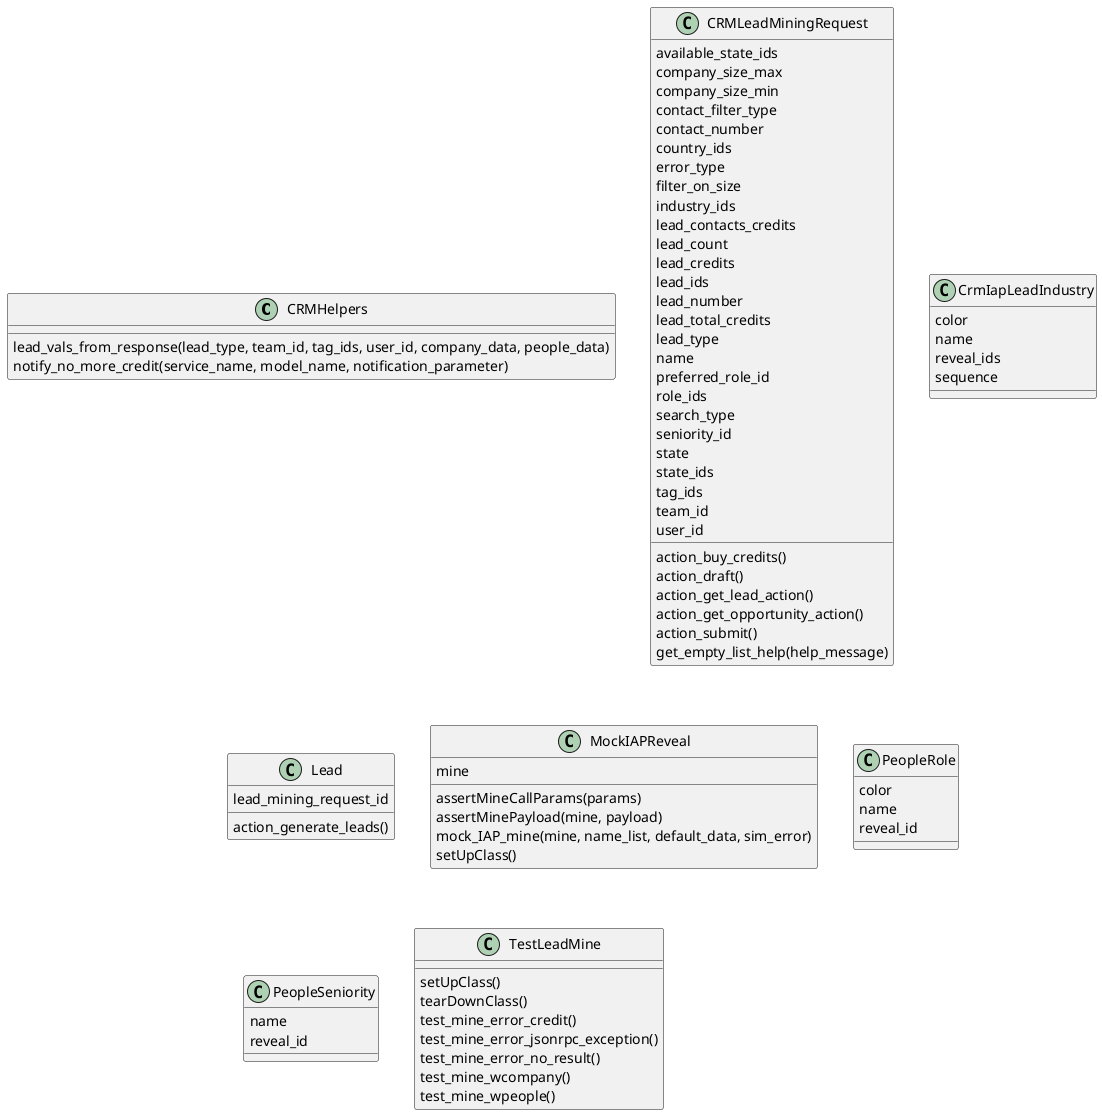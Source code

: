 @startuml classes_crm_iap_mine
set namespaceSeparator none
class "CRMHelpers" as odoo_src.odoo.addons.crm_iap_mine.models.crm_iap_lead_helpers.CRMHelpers {
  lead_vals_from_response(lead_type, team_id, tag_ids, user_id, company_data, people_data)
  notify_no_more_credit(service_name, model_name, notification_parameter)
}
class "CRMLeadMiningRequest" as odoo_src.odoo.addons.crm_iap_mine.models.crm_iap_lead_mining_request.CRMLeadMiningRequest {
  available_state_ids
  company_size_max
  company_size_min
  contact_filter_type
  contact_number
  country_ids
  error_type
  filter_on_size
  industry_ids
  lead_contacts_credits
  lead_count
  lead_credits
  lead_ids
  lead_number
  lead_total_credits
  lead_type
  name
  preferred_role_id
  role_ids
  search_type
  seniority_id
  state
  state_ids
  tag_ids
  team_id
  user_id
  action_buy_credits()
  action_draft()
  action_get_lead_action()
  action_get_opportunity_action()
  action_submit()
  get_empty_list_help(help_message)
}
class "CrmIapLeadIndustry" as odoo_src.odoo.addons.crm_iap_mine.models.crm_iap_lead_industry.CrmIapLeadIndustry {
  color
  name
  reveal_ids
  sequence
}
class "Lead" as odoo_src.odoo.addons.crm_iap_mine.models.crm_lead.Lead {
  lead_mining_request_id
  action_generate_leads()
}
class "MockIAPReveal" as odoo_src.odoo.addons.crm_iap_mine.tests.common.MockIAPReveal {
  mine
  assertMineCallParams(params)
  assertMinePayload(mine, payload)
  mock_IAP_mine(mine, name_list, default_data, sim_error)
  setUpClass()
}
class "PeopleRole" as odoo_src.odoo.addons.crm_iap_mine.models.crm_iap_lead_role.PeopleRole {
  color
  name
  reveal_id
}
class "PeopleSeniority" as odoo_src.odoo.addons.crm_iap_mine.models.crm_iap_lead_seniority.PeopleSeniority {
  name
  reveal_id
}
class "TestLeadMine" as odoo_src.odoo.addons.crm_iap_mine.tests.test_lead_mine.TestLeadMine {
  setUpClass()
  tearDownClass()
  test_mine_error_credit()
  test_mine_error_jsonrpc_exception()
  test_mine_error_no_result()
  test_mine_wcompany()
  test_mine_wpeople()
}
@enduml
